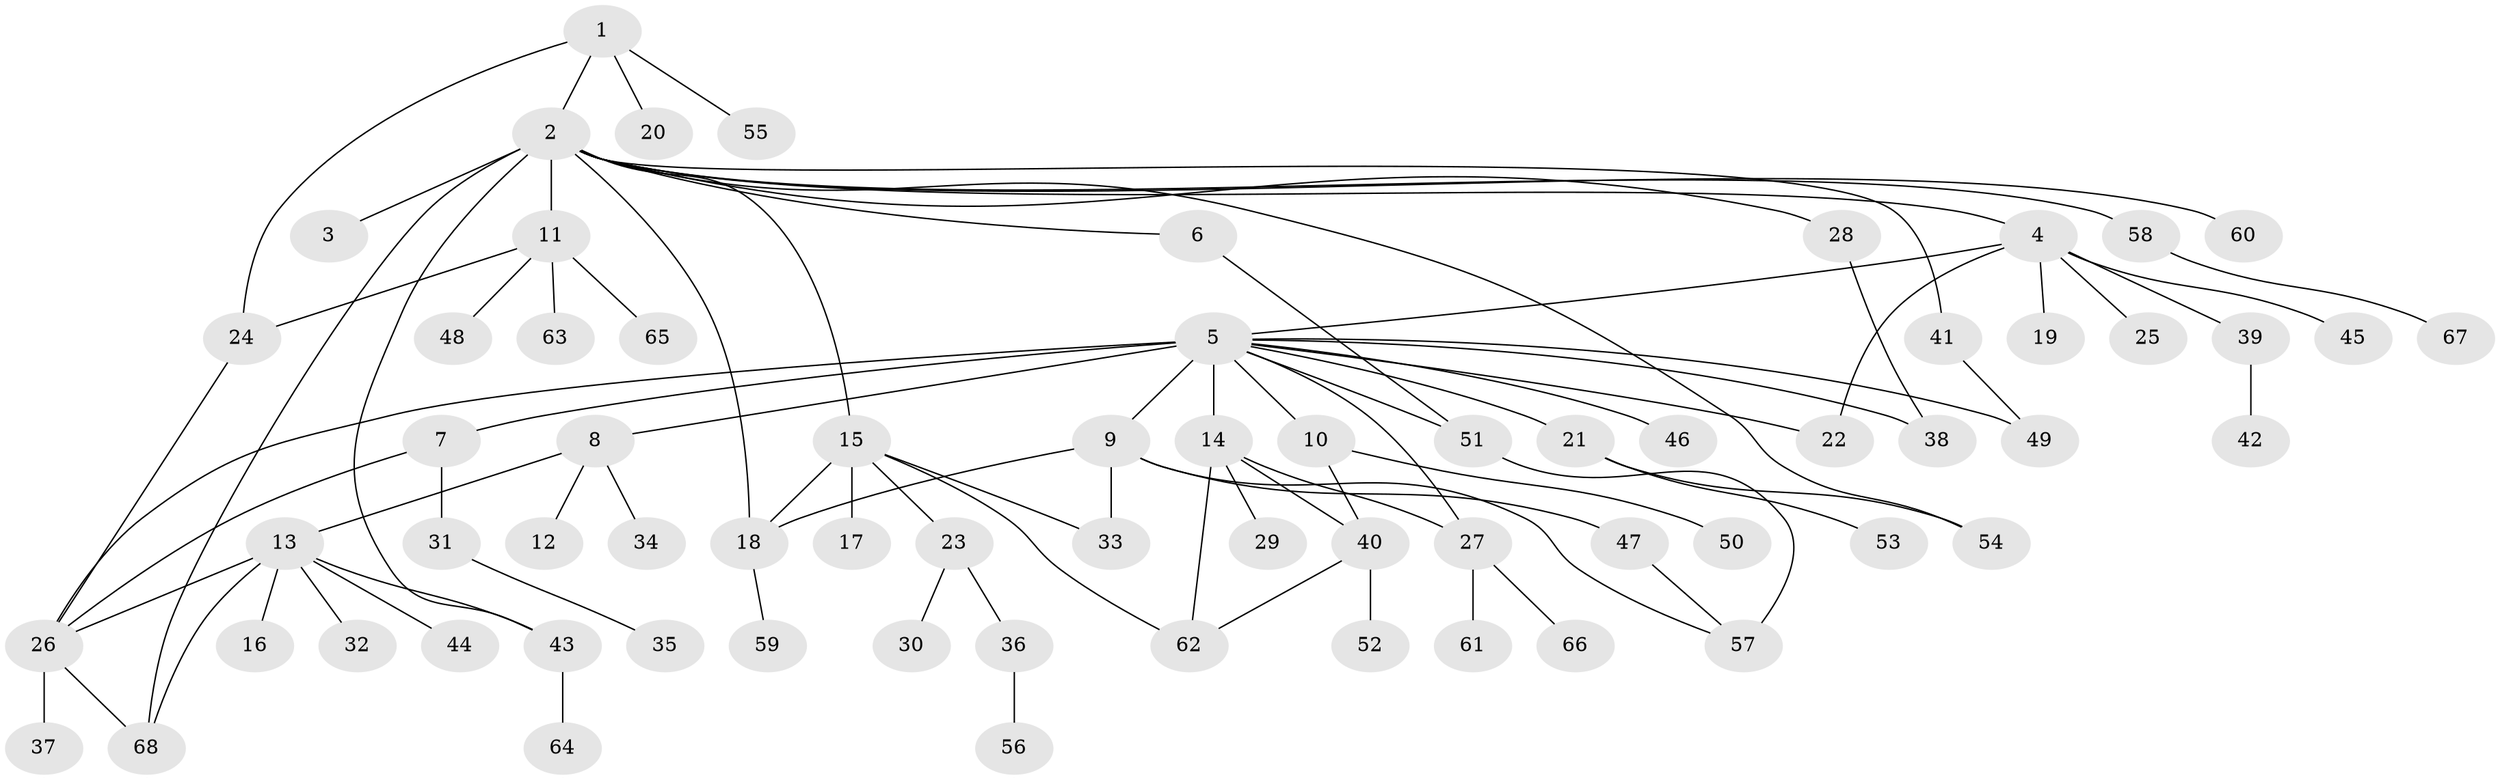 // original degree distribution, {5: 0.04411764705882353, 21: 0.007352941176470588, 1: 0.5808823529411765, 9: 0.007352941176470588, 22: 0.007352941176470588, 3: 0.08088235294117647, 10: 0.014705882352941176, 4: 0.04411764705882353, 6: 0.007352941176470588, 2: 0.19117647058823528, 8: 0.007352941176470588, 12: 0.007352941176470588}
// Generated by graph-tools (version 1.1) at 2025/35/03/09/25 02:35:51]
// undirected, 68 vertices, 88 edges
graph export_dot {
graph [start="1"]
  node [color=gray90,style=filled];
  1;
  2;
  3;
  4;
  5;
  6;
  7;
  8;
  9;
  10;
  11;
  12;
  13;
  14;
  15;
  16;
  17;
  18;
  19;
  20;
  21;
  22;
  23;
  24;
  25;
  26;
  27;
  28;
  29;
  30;
  31;
  32;
  33;
  34;
  35;
  36;
  37;
  38;
  39;
  40;
  41;
  42;
  43;
  44;
  45;
  46;
  47;
  48;
  49;
  50;
  51;
  52;
  53;
  54;
  55;
  56;
  57;
  58;
  59;
  60;
  61;
  62;
  63;
  64;
  65;
  66;
  67;
  68;
  1 -- 2 [weight=1.0];
  1 -- 20 [weight=1.0];
  1 -- 24 [weight=1.0];
  1 -- 55 [weight=1.0];
  2 -- 3 [weight=6.0];
  2 -- 4 [weight=1.0];
  2 -- 6 [weight=1.0];
  2 -- 11 [weight=1.0];
  2 -- 15 [weight=1.0];
  2 -- 18 [weight=1.0];
  2 -- 28 [weight=1.0];
  2 -- 41 [weight=1.0];
  2 -- 43 [weight=1.0];
  2 -- 54 [weight=1.0];
  2 -- 58 [weight=1.0];
  2 -- 60 [weight=1.0];
  2 -- 68 [weight=1.0];
  4 -- 5 [weight=1.0];
  4 -- 19 [weight=1.0];
  4 -- 22 [weight=1.0];
  4 -- 25 [weight=1.0];
  4 -- 39 [weight=1.0];
  4 -- 45 [weight=1.0];
  5 -- 7 [weight=1.0];
  5 -- 8 [weight=1.0];
  5 -- 9 [weight=1.0];
  5 -- 10 [weight=1.0];
  5 -- 14 [weight=8.0];
  5 -- 21 [weight=1.0];
  5 -- 22 [weight=1.0];
  5 -- 26 [weight=1.0];
  5 -- 27 [weight=1.0];
  5 -- 38 [weight=1.0];
  5 -- 46 [weight=1.0];
  5 -- 49 [weight=1.0];
  5 -- 51 [weight=1.0];
  6 -- 51 [weight=1.0];
  7 -- 26 [weight=1.0];
  7 -- 31 [weight=1.0];
  8 -- 12 [weight=1.0];
  8 -- 13 [weight=1.0];
  8 -- 34 [weight=1.0];
  9 -- 18 [weight=1.0];
  9 -- 33 [weight=5.0];
  9 -- 47 [weight=1.0];
  9 -- 57 [weight=1.0];
  10 -- 40 [weight=1.0];
  10 -- 50 [weight=1.0];
  11 -- 24 [weight=1.0];
  11 -- 48 [weight=1.0];
  11 -- 63 [weight=1.0];
  11 -- 65 [weight=1.0];
  13 -- 16 [weight=1.0];
  13 -- 26 [weight=1.0];
  13 -- 32 [weight=1.0];
  13 -- 43 [weight=1.0];
  13 -- 44 [weight=3.0];
  13 -- 68 [weight=1.0];
  14 -- 27 [weight=1.0];
  14 -- 29 [weight=1.0];
  14 -- 40 [weight=1.0];
  14 -- 62 [weight=1.0];
  15 -- 17 [weight=2.0];
  15 -- 18 [weight=1.0];
  15 -- 23 [weight=1.0];
  15 -- 33 [weight=1.0];
  15 -- 62 [weight=1.0];
  18 -- 59 [weight=2.0];
  21 -- 53 [weight=1.0];
  21 -- 54 [weight=1.0];
  23 -- 30 [weight=1.0];
  23 -- 36 [weight=1.0];
  24 -- 26 [weight=1.0];
  26 -- 37 [weight=5.0];
  26 -- 68 [weight=1.0];
  27 -- 61 [weight=1.0];
  27 -- 66 [weight=1.0];
  28 -- 38 [weight=1.0];
  31 -- 35 [weight=1.0];
  36 -- 56 [weight=1.0];
  39 -- 42 [weight=1.0];
  40 -- 52 [weight=1.0];
  40 -- 62 [weight=1.0];
  41 -- 49 [weight=2.0];
  43 -- 64 [weight=1.0];
  47 -- 57 [weight=1.0];
  51 -- 57 [weight=2.0];
  58 -- 67 [weight=1.0];
}
